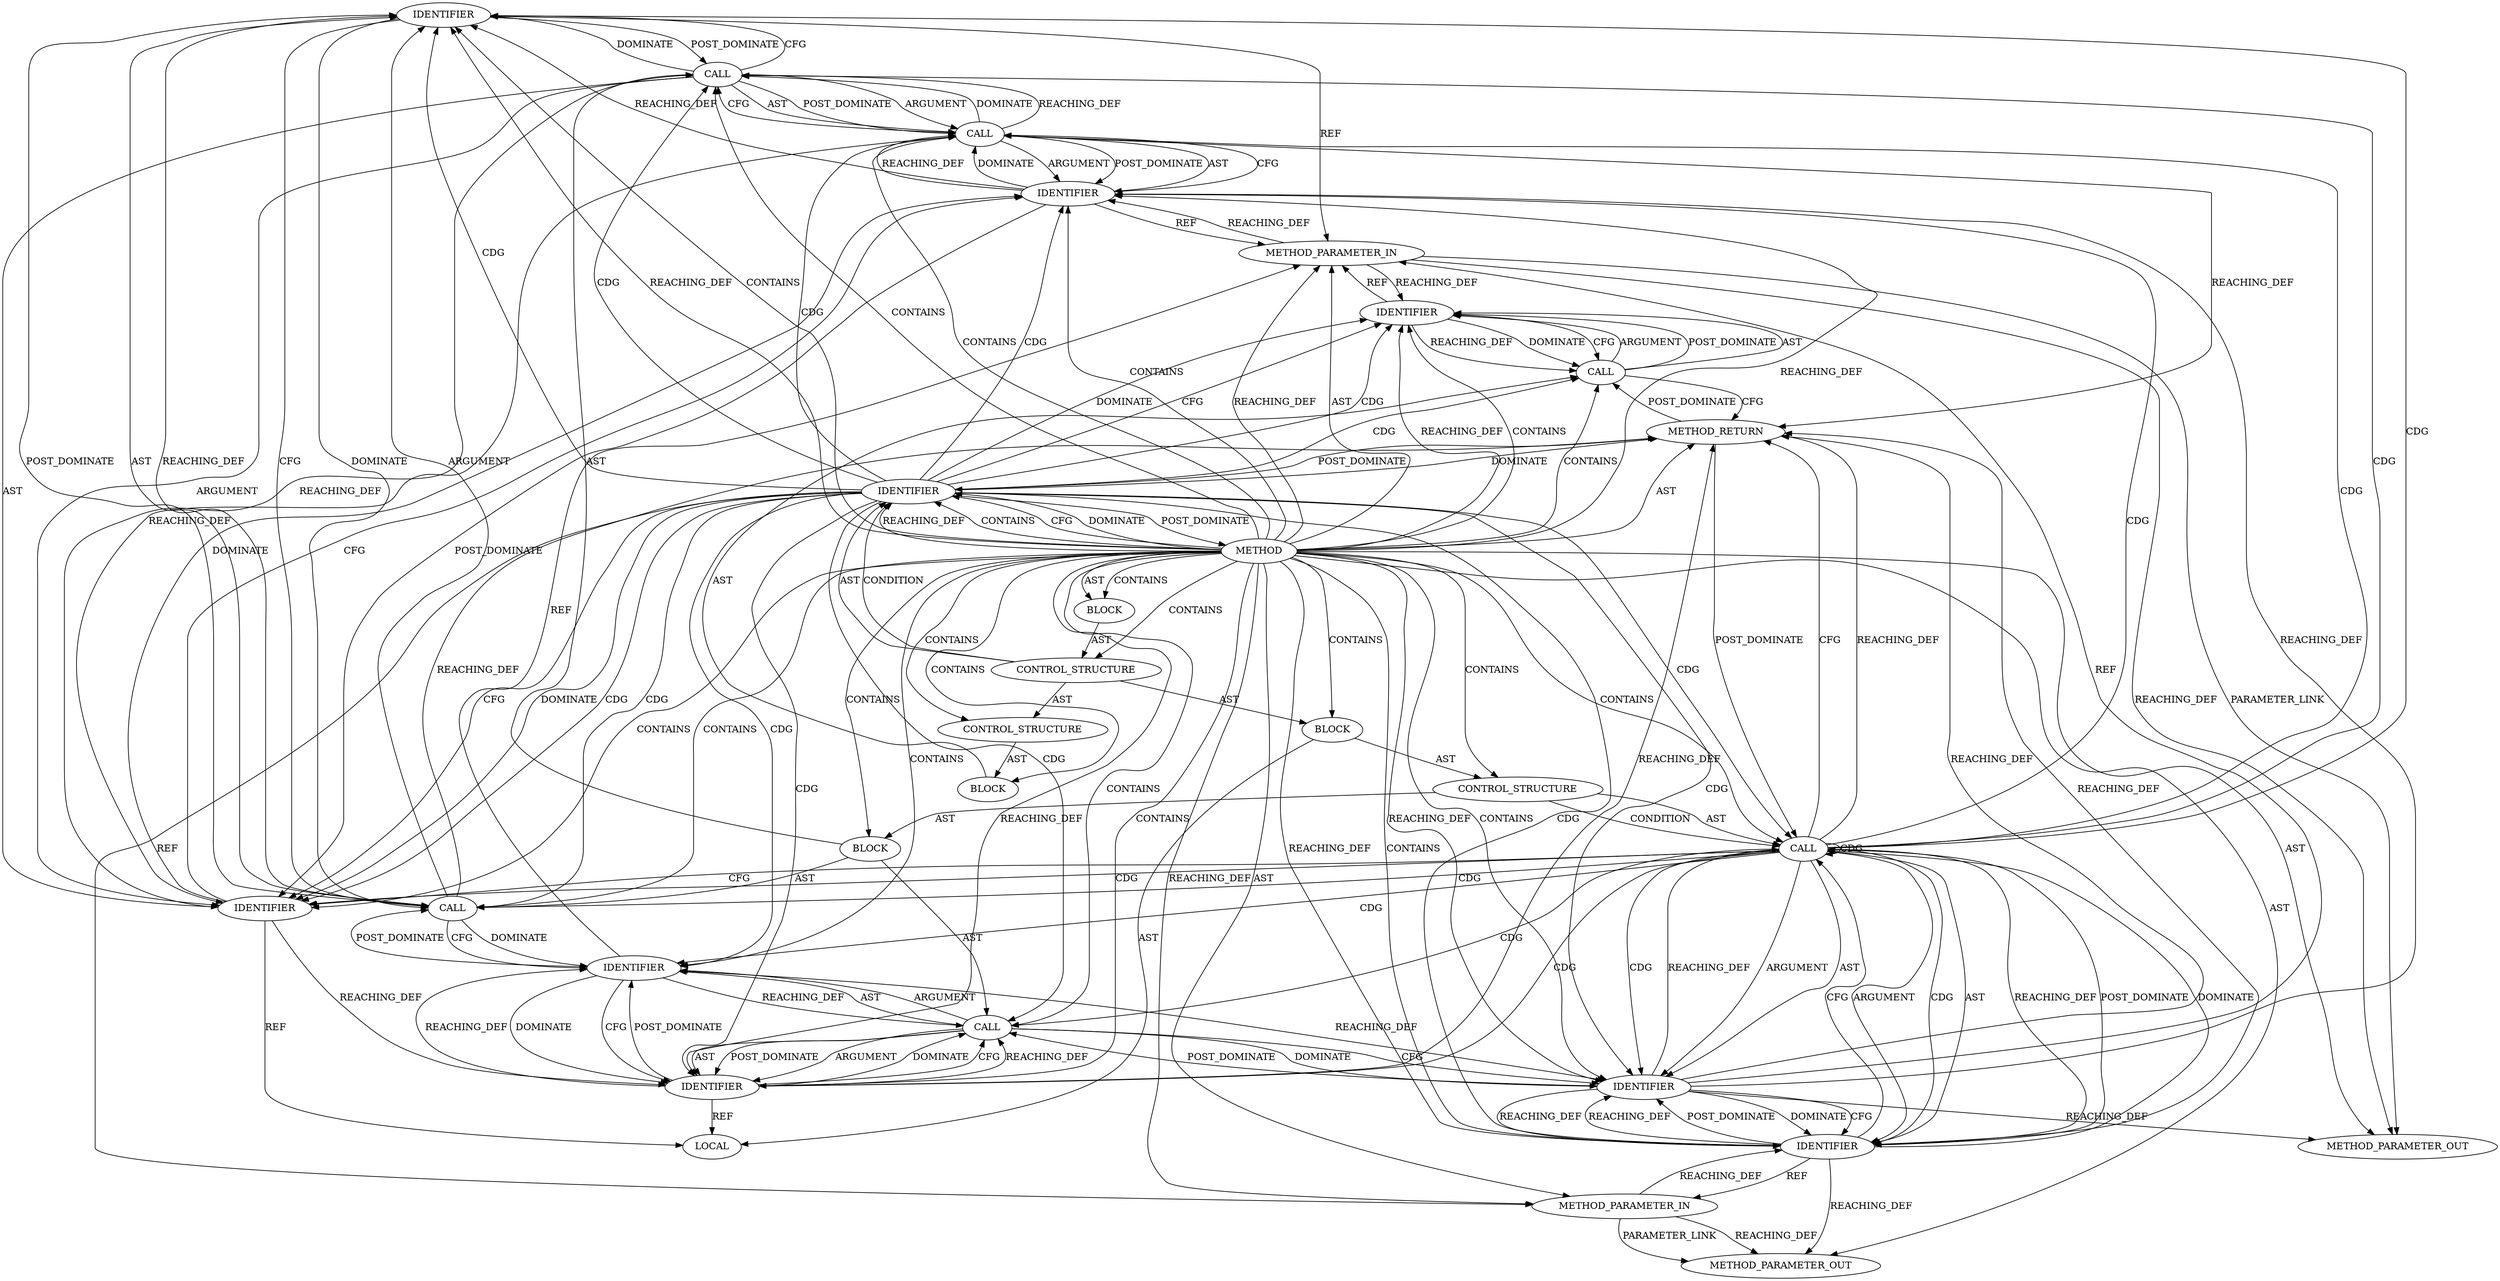 digraph {
  22 [label=IDENTIFIER ORDER=1 ARGUMENT_INDEX=1 CODE="f" COLUMN_NUMBER=13 LINE_NUMBER=9 TYPE_FULL_NAME="BIO" NAME="f"]
  20 [label=IDENTIFIER ORDER=1 ARGUMENT_INDEX=1 CODE="f" COLUMN_NUMBER=19 LINE_NUMBER=8 TYPE_FULL_NAME="BIO" NAME="f"]
  33 [label=METHOD_RETURN ORDER=4 CODE="void" COLUMN_NUMBER=1 LINE_NUMBER=1 TYPE_FULL_NAME="void" EVALUATION_STRATEGY="BY_VALUE"]
  68 [label=METHOD_PARAMETER_OUT ORDER=1 CODE="BIO *f" IS_VARIADIC=false COLUMN_NUMBER=26 LINE_NUMBER=1 TYPE_FULL_NAME="BIO" EVALUATION_STRATEGY="BY_VALUE" INDEX=1 NAME="f"]
  15 [label=CONTROL_STRUCTURE CONTROL_STRUCTURE_TYPE="DO" ORDER=2 PARSER_TYPE_NAME="CASTDoStatement" ARGUMENT_INDEX=-1 CODE="do 
			{
			tbio = BIO_pop(f);
			BIO_free(f);
			f = tbio;
			}
		while (f != upto);" COLUMN_NUMBER=3 LINE_NUMBER=6]
  24 [label=IDENTIFIER ORDER=1 ARGUMENT_INDEX=1 CODE="f" COLUMN_NUMBER=4 LINE_NUMBER=10 TYPE_FULL_NAME="BIO" NAME="f"]
  18 [label=IDENTIFIER ORDER=1 ARGUMENT_INDEX=1 CODE="tbio" COLUMN_NUMBER=4 LINE_NUMBER=8 TYPE_FULL_NAME="BIO" NAME="tbio"]
  23 [label=CALL ORDER=3 ARGUMENT_INDEX=-1 CODE="f = tbio" COLUMN_NUMBER=4 METHOD_FULL_NAME="<operator>.assignment" LINE_NUMBER=10 TYPE_FULL_NAME="<empty>" DISPATCH_TYPE="STATIC_DISPATCH" SIGNATURE="" NAME="<operator>.assignment"]
  13 [label=BLOCK ORDER=2 ARGUMENT_INDEX=-1 CODE="<empty>" COLUMN_NUMBER=3 LINE_NUMBER=4 TYPE_FULL_NAME="void"]
  25 [label=IDENTIFIER ORDER=2 ARGUMENT_INDEX=2 CODE="tbio" COLUMN_NUMBER=8 LINE_NUMBER=10 TYPE_FULL_NAME="BIO" NAME="tbio"]
  7 [label=METHOD COLUMN_NUMBER=1 LINE_NUMBER=1 COLUMN_NUMBER_END=2 IS_EXTERNAL=false SIGNATURE="void do_free_upto (BIO*,BIO*)" NAME="do_free_upto" AST_PARENT_TYPE="TYPE_DECL" AST_PARENT_FULL_NAME="/home/kb/PycharmProjects/in-line-we-trust/data/raw/openssl/functions/do_free_upto--852bd35065cd9c92a3c9.c:<global>" ORDER=1 CODE="void do_free_upto (BIO *f,BIO *upto)" FULL_NAME="do_free_upto" LINE_NUMBER_END=16 FILENAME="/home/kb/PycharmProjects/in-line-we-trust/data/raw/openssl/functions/do_free_upto--852bd35065cd9c92a3c9.c"]
  14 [label=LOCAL ORDER=1 CODE="BIO* tbio" COLUMN_NUMBER=7 LINE_NUMBER=5 TYPE_FULL_NAME="BIO" NAME="tbio"]
  9 [label=METHOD_PARAMETER_IN ORDER=2 CODE="BIO *upto" IS_VARIADIC=false COLUMN_NUMBER=34 LINE_NUMBER=1 TYPE_FULL_NAME="BIO" EVALUATION_STRATEGY="BY_VALUE" INDEX=2 NAME="upto"]
  10 [label=BLOCK ORDER=3 ARGUMENT_INDEX=-1 CODE="<empty>" COLUMN_NUMBER=2 LINE_NUMBER=2 TYPE_FULL_NAME="void"]
  17 [label=CALL ORDER=1 ARGUMENT_INDEX=-1 CODE="tbio = BIO_pop(f)" COLUMN_NUMBER=4 METHOD_FULL_NAME="<operator>.assignment" LINE_NUMBER=8 TYPE_FULL_NAME="<empty>" DISPATCH_TYPE="STATIC_DISPATCH" SIGNATURE="" NAME="<operator>.assignment"]
  16 [label=BLOCK ORDER=1 ARGUMENT_INDEX=-1 CODE="<empty>" COLUMN_NUMBER=4 LINE_NUMBER=7 TYPE_FULL_NAME="void"]
  11 [label=CONTROL_STRUCTURE CONTROL_STRUCTURE_TYPE="IF" ORDER=1 PARSER_TYPE_NAME="CASTIfStatement" ARGUMENT_INDEX=-1 CODE="if (upto)" COLUMN_NUMBER=2 LINE_NUMBER=3]
  8 [label=METHOD_PARAMETER_IN ORDER=1 CODE="BIO *f" IS_VARIADIC=false COLUMN_NUMBER=26 LINE_NUMBER=1 TYPE_FULL_NAME="BIO" EVALUATION_STRATEGY="BY_VALUE" INDEX=1 NAME="f"]
  27 [label=IDENTIFIER ORDER=1 ARGUMENT_INDEX=1 CODE="f" COLUMN_NUMBER=10 LINE_NUMBER=12 TYPE_FULL_NAME="BIO" NAME="f"]
  19 [label=CALL ORDER=2 ARGUMENT_INDEX=2 CODE="BIO_pop(f)" COLUMN_NUMBER=11 METHOD_FULL_NAME="BIO_pop" LINE_NUMBER=8 TYPE_FULL_NAME="<empty>" DISPATCH_TYPE="STATIC_DISPATCH" SIGNATURE="" NAME="BIO_pop"]
  26 [label=CALL ORDER=2 ARGUMENT_INDEX=-1 CODE="f != upto" COLUMN_NUMBER=10 METHOD_FULL_NAME="<operator>.notEquals" LINE_NUMBER=12 TYPE_FULL_NAME="<empty>" DISPATCH_TYPE="STATIC_DISPATCH" SIGNATURE="" NAME="<operator>.notEquals"]
  32 [label=IDENTIFIER ORDER=1 ARGUMENT_INDEX=1 CODE="f" COLUMN_NUMBER=16 LINE_NUMBER=15 TYPE_FULL_NAME="BIO" NAME="f"]
  28 [label=IDENTIFIER ORDER=2 ARGUMENT_INDEX=2 CODE="upto" COLUMN_NUMBER=15 LINE_NUMBER=12 TYPE_FULL_NAME="BIO" NAME="upto"]
  31 [label=CALL ORDER=1 ARGUMENT_INDEX=-1 CODE="BIO_free_all(f)" COLUMN_NUMBER=3 METHOD_FULL_NAME="BIO_free_all" LINE_NUMBER=15 TYPE_FULL_NAME="<empty>" DISPATCH_TYPE="STATIC_DISPATCH" SIGNATURE="" NAME="BIO_free_all"]
  21 [label=CALL ORDER=2 ARGUMENT_INDEX=-1 CODE="BIO_free(f)" COLUMN_NUMBER=4 METHOD_FULL_NAME="BIO_free" LINE_NUMBER=9 TYPE_FULL_NAME="<empty>" DISPATCH_TYPE="STATIC_DISPATCH" SIGNATURE="" NAME="BIO_free"]
  29 [label=CONTROL_STRUCTURE CONTROL_STRUCTURE_TYPE="ELSE" ORDER=3 PARSER_TYPE_NAME="CASTExpressionStatement" ARGUMENT_INDEX=-1 CODE="else" COLUMN_NUMBER=3 LINE_NUMBER=15]
  12 [label=IDENTIFIER ORDER=1 ARGUMENT_INDEX=-1 CODE="upto" COLUMN_NUMBER=6 LINE_NUMBER=3 TYPE_FULL_NAME="BIO" NAME="upto"]
  69 [label=METHOD_PARAMETER_OUT ORDER=2 CODE="BIO *upto" IS_VARIADIC=false COLUMN_NUMBER=34 LINE_NUMBER=1 TYPE_FULL_NAME="BIO" EVALUATION_STRATEGY="BY_VALUE" INDEX=2 NAME="upto"]
  30 [label=BLOCK ORDER=1 ARGUMENT_INDEX=-1 CODE="<empty>" COLUMN_NUMBER=3 LINE_NUMBER=15 TYPE_FULL_NAME="void"]
  7 -> 32 [label=REACHING_DEF VARIABLE=""]
  19 -> 17 [label=DOMINATE ]
  15 -> 16 [label=AST ]
  18 -> 20 [label=DOMINATE ]
  26 -> 22 [label=CDG ]
  7 -> 12 [label=REACHING_DEF VARIABLE=""]
  12 -> 33 [label=DOMINATE ]
  20 -> 22 [label=REACHING_DEF VARIABLE="f"]
  23 -> 25 [label=AST ]
  19 -> 18 [label=REACHING_DEF VARIABLE="BIO_pop(f)"]
  28 -> 27 [label=REACHING_DEF VARIABLE="upto"]
  13 -> 14 [label=AST ]
  7 -> 69 [label=AST ]
  22 -> 17 [label=POST_DOMINATE ]
  23 -> 27 [label=DOMINATE ]
  28 -> 27 [label=POST_DOMINATE ]
  23 -> 25 [label=POST_DOMINATE ]
  7 -> 27 [label=REACHING_DEF VARIABLE=""]
  26 -> 24 [label=CDG ]
  11 -> 12 [label=CONDITION ]
  32 -> 8 [label=REF ]
  32 -> 31 [label=REACHING_DEF VARIABLE="f"]
  19 -> 20 [label=ARGUMENT ]
  12 -> 27 [label=CDG ]
  26 -> 27 [label=CDG ]
  16 -> 23 [label=AST ]
  12 -> 24 [label=CDG ]
  26 -> 17 [label=CDG ]
  7 -> 16 [label=CONTAINS ]
  27 -> 20 [label=REACHING_DEF VARIABLE="f"]
  20 -> 8 [label=REF ]
  7 -> 12 [label=CONTAINS ]
  7 -> 22 [label=CONTAINS ]
  23 -> 25 [label=ARGUMENT ]
  17 -> 19 [label=AST ]
  13 -> 15 [label=AST ]
  27 -> 8 [label=REF ]
  25 -> 23 [label=DOMINATE ]
  17 -> 18 [label=ARGUMENT ]
  25 -> 14 [label=REF ]
  26 -> 19 [label=CDG ]
  12 -> 9 [label=REF ]
  7 -> 32 [label=CONTAINS ]
  18 -> 20 [label=CFG ]
  8 -> 68 [label=REACHING_DEF VARIABLE="f"]
  26 -> 18 [label=CDG ]
  7 -> 26 [label=CONTAINS ]
  7 -> 11 [label=CONTAINS ]
  10 -> 11 [label=AST ]
  25 -> 23 [label=CFG ]
  26 -> 27 [label=ARGUMENT ]
  9 -> 69 [label=REACHING_DEF VARIABLE="upto"]
  12 -> 28 [label=CDG ]
  22 -> 8 [label=REF ]
  19 -> 20 [label=POST_DOMINATE ]
  32 -> 31 [label=DOMINATE ]
  7 -> 10 [label=CONTAINS ]
  25 -> 24 [label=POST_DOMINATE ]
  19 -> 17 [label=REACHING_DEF VARIABLE="BIO_pop(f)"]
  33 -> 12 [label=POST_DOMINATE ]
  7 -> 33 [label=AST ]
  18 -> 25 [label=REACHING_DEF VARIABLE="tbio"]
  7 -> 17 [label=CONTAINS ]
  7 -> 20 [label=REACHING_DEF VARIABLE=""]
  28 -> 33 [label=REACHING_DEF VARIABLE="upto"]
  24 -> 23 [label=REACHING_DEF VARIABLE="f"]
  7 -> 31 [label=CONTAINS ]
  12 -> 18 [label=CFG ]
  21 -> 24 [label=DOMINATE ]
  7 -> 23 [label=CONTAINS ]
  21 -> 22 [label=ARGUMENT ]
  24 -> 25 [label=DOMINATE ]
  12 -> 32 [label=DOMINATE ]
  17 -> 22 [label=CFG ]
  12 -> 23 [label=CDG ]
  31 -> 33 [label=CFG ]
  12 -> 32 [label=CFG ]
  7 -> 9 [label=REACHING_DEF VARIABLE=""]
  7 -> 10 [label=AST ]
  19 -> 17 [label=CFG ]
  21 -> 22 [label=POST_DOMINATE ]
  20 -> 18 [label=POST_DOMINATE ]
  26 -> 20 [label=CDG ]
  9 -> 28 [label=REACHING_DEF VARIABLE="upto"]
  28 -> 69 [label=REACHING_DEF VARIABLE="upto"]
  24 -> 27 [label=REACHING_DEF VARIABLE="f"]
  26 -> 28 [label=POST_DOMINATE ]
  26 -> 27 [label=AST ]
  7 -> 12 [label=CFG ]
  16 -> 17 [label=AST ]
  30 -> 31 [label=AST ]
  23 -> 27 [label=CFG ]
  20 -> 19 [label=CFG ]
  15 -> 26 [label=CONDITION ]
  20 -> 19 [label=REACHING_DEF VARIABLE="f"]
  17 -> 22 [label=DOMINATE ]
  12 -> 20 [label=CDG ]
  27 -> 26 [label=REACHING_DEF VARIABLE="f"]
  11 -> 13 [label=AST ]
  12 -> 21 [label=CDG ]
  7 -> 27 [label=CONTAINS ]
  25 -> 23 [label=REACHING_DEF VARIABLE="tbio"]
  12 -> 18 [label=DOMINATE ]
  27 -> 23 [label=POST_DOMINATE ]
  27 -> 33 [label=REACHING_DEF VARIABLE="f"]
  22 -> 21 [label=REACHING_DEF VARIABLE="f"]
  7 -> 18 [label=CONTAINS ]
  7 -> 28 [label=REACHING_DEF VARIABLE=""]
  7 -> 8 [label=AST ]
  18 -> 17 [label=REACHING_DEF VARIABLE="tbio"]
  12 -> 25 [label=CDG ]
  12 -> 17 [label=CDG ]
  7 -> 21 [label=CONTAINS ]
  16 -> 21 [label=AST ]
  28 -> 26 [label=REACHING_DEF VARIABLE="upto"]
  26 -> 28 [label=ARGUMENT ]
  33 -> 26 [label=POST_DOMINATE ]
  33 -> 31 [label=POST_DOMINATE ]
  26 -> 21 [label=CDG ]
  7 -> 30 [label=CONTAINS ]
  7 -> 22 [label=REACHING_DEF VARIABLE=""]
  21 -> 33 [label=REACHING_DEF VARIABLE="BIO_free(f)"]
  21 -> 24 [label=CFG ]
  26 -> 28 [label=CDG ]
  24 -> 25 [label=CFG ]
  26 -> 25 [label=CDG ]
  9 -> 69 [label=PARAMETER_LINK ]
  7 -> 9 [label=AST ]
  8 -> 32 [label=REACHING_DEF VARIABLE="f"]
  7 -> 12 [label=DOMINATE ]
  11 -> 29 [label=AST ]
  7 -> 24 [label=CONTAINS ]
  26 -> 33 [label=CFG ]
  11 -> 12 [label=AST ]
  26 -> 28 [label=AST ]
  17 -> 18 [label=AST ]
  26 -> 23 [label=CDG ]
  17 -> 19 [label=POST_DOMINATE ]
  19 -> 33 [label=REACHING_DEF VARIABLE="BIO_pop(f)"]
  19 -> 20 [label=AST ]
  26 -> 33 [label=REACHING_DEF VARIABLE="f != upto"]
  7 -> 8 [label=REACHING_DEF VARIABLE=""]
  32 -> 31 [label=CFG ]
  31 -> 32 [label=ARGUMENT ]
  26 -> 18 [label=CFG ]
  12 -> 18 [label=CDG ]
  31 -> 32 [label=POST_DOMINATE ]
  24 -> 8 [label=REF ]
  25 -> 24 [label=REACHING_DEF VARIABLE="tbio"]
  8 -> 68 [label=PARAMETER_LINK ]
  20 -> 19 [label=DOMINATE ]
  12 -> 22 [label=CDG ]
  8 -> 20 [label=REACHING_DEF VARIABLE="f"]
  22 -> 21 [label=CFG ]
  7 -> 19 [label=CONTAINS ]
  26 -> 26 [label=CDG ]
  12 -> 26 [label=CDG ]
  21 -> 22 [label=AST ]
  22 -> 21 [label=DOMINATE ]
  7 -> 25 [label=CONTAINS ]
  31 -> 32 [label=AST ]
  23 -> 24 [label=AST ]
  27 -> 68 [label=REACHING_DEF VARIABLE="f"]
  24 -> 21 [label=POST_DOMINATE ]
  12 -> 31 [label=CDG ]
  23 -> 24 [label=ARGUMENT ]
  29 -> 30 [label=AST ]
  7 -> 13 [label=CONTAINS ]
  17 -> 19 [label=ARGUMENT ]
  27 -> 28 [label=DOMINATE ]
  28 -> 26 [label=DOMINATE ]
  7 -> 20 [label=CONTAINS ]
  7 -> 25 [label=REACHING_DEF VARIABLE=""]
  28 -> 9 [label=REF ]
  12 -> 32 [label=CDG ]
  7 -> 29 [label=CONTAINS ]
  18 -> 14 [label=REF ]
  7 -> 28 [label=CONTAINS ]
  7 -> 68 [label=AST ]
  27 -> 28 [label=CFG ]
  15 -> 26 [label=AST ]
  28 -> 26 [label=CFG ]
  12 -> 7 [label=POST_DOMINATE ]
  27 -> 28 [label=REACHING_DEF VARIABLE="f"]
  7 -> 15 [label=CONTAINS ]
  12 -> 19 [label=CDG ]
  25 -> 33 [label=REACHING_DEF VARIABLE="tbio"]
}
